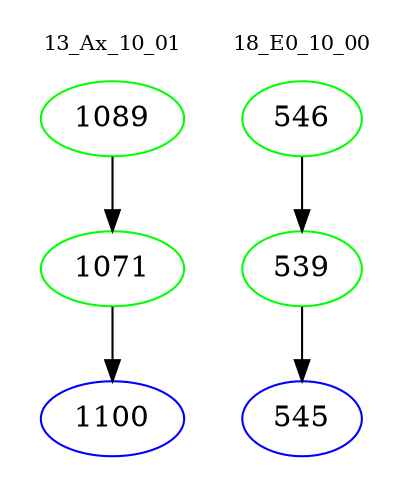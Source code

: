 digraph{
subgraph cluster_0 {
color = white
label = "13_Ax_10_01";
fontsize=10;
T0_1089 [label="1089", color="green"]
T0_1089 -> T0_1071 [color="black"]
T0_1071 [label="1071", color="green"]
T0_1071 -> T0_1100 [color="black"]
T0_1100 [label="1100", color="blue"]
}
subgraph cluster_1 {
color = white
label = "18_E0_10_00";
fontsize=10;
T1_546 [label="546", color="green"]
T1_546 -> T1_539 [color="black"]
T1_539 [label="539", color="green"]
T1_539 -> T1_545 [color="black"]
T1_545 [label="545", color="blue"]
}
}

